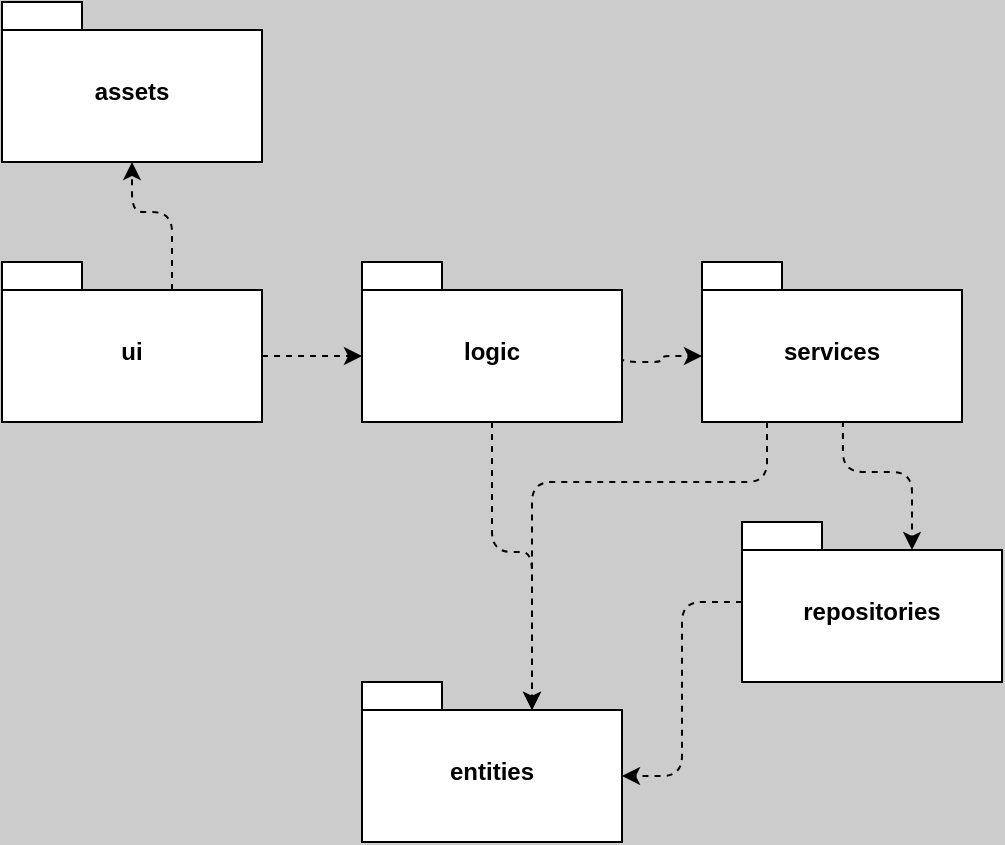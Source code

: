 <mxfile>
    <diagram id="hD7G0Utw7bPjXef6qXVz" name="Page-1">
        <mxGraphModel dx="399" dy="430" grid="1" gridSize="10" guides="1" tooltips="1" connect="1" arrows="1" fold="1" page="1" pageScale="1" pageWidth="850" pageHeight="1100" background="#CCCCCC" math="0" shadow="0">
            <root>
                <mxCell id="0"/>
                <mxCell id="1" parent="0"/>
                <mxCell id="2" value="ui" style="shape=folder;fontStyle=1;spacingTop=10;tabWidth=40;tabHeight=14;tabPosition=left;html=1;whiteSpace=wrap;" parent="1" vertex="1">
                    <mxGeometry x="290" y="360" width="130" height="80" as="geometry"/>
                </mxCell>
                <mxCell id="4" value="logic" style="shape=folder;fontStyle=1;spacingTop=10;tabWidth=40;tabHeight=14;tabPosition=left;html=1;whiteSpace=wrap;" parent="1" vertex="1">
                    <mxGeometry x="470" y="360" width="130" height="80" as="geometry"/>
                </mxCell>
                <mxCell id="6" value="services" style="shape=folder;fontStyle=1;spacingTop=10;tabWidth=40;tabHeight=14;tabPosition=left;html=1;whiteSpace=wrap;" parent="1" vertex="1">
                    <mxGeometry x="640" y="360" width="130" height="80" as="geometry"/>
                </mxCell>
                <mxCell id="7" value="repositories" style="shape=folder;fontStyle=1;spacingTop=10;tabWidth=40;tabHeight=14;tabPosition=left;html=1;whiteSpace=wrap;" parent="1" vertex="1">
                    <mxGeometry x="660" y="490" width="130" height="80" as="geometry"/>
                </mxCell>
                <mxCell id="8" value="entities" style="shape=folder;fontStyle=1;spacingTop=10;tabWidth=40;tabHeight=14;tabPosition=left;html=1;whiteSpace=wrap;" parent="1" vertex="1">
                    <mxGeometry x="470" y="570" width="130" height="80" as="geometry"/>
                </mxCell>
                <mxCell id="9" value="assets" style="shape=folder;fontStyle=1;spacingTop=10;tabWidth=40;tabHeight=14;tabPosition=left;html=1;whiteSpace=wrap;" parent="1" vertex="1">
                    <mxGeometry x="290" y="230" width="130" height="80" as="geometry"/>
                </mxCell>
                <mxCell id="10" value="" style="endArrow=classic;html=1;dashed=1;edgeStyle=orthogonalEdgeStyle;exitX=0;exitY=0;exitDx=85;exitDy=14;exitPerimeter=0;entryX=0.5;entryY=1;entryDx=0;entryDy=0;entryPerimeter=0;" parent="1" source="2" target="9" edge="1">
                    <mxGeometry width="50" height="50" relative="1" as="geometry">
                        <mxPoint x="320" y="460" as="sourcePoint"/>
                        <mxPoint x="370" y="410" as="targetPoint"/>
                    </mxGeometry>
                </mxCell>
                <mxCell id="11" value="" style="endArrow=classic;html=1;dashed=1;edgeStyle=orthogonalEdgeStyle;exitX=0;exitY=0;exitDx=130;exitDy=47;exitPerimeter=0;entryX=0;entryY=0;entryDx=0;entryDy=47;entryPerimeter=0;" parent="1" source="2" target="4" edge="1">
                    <mxGeometry width="50" height="50" relative="1" as="geometry">
                        <mxPoint x="385" y="384" as="sourcePoint"/>
                        <mxPoint x="365" y="320" as="targetPoint"/>
                    </mxGeometry>
                </mxCell>
                <mxCell id="12" value="" style="endArrow=classic;html=1;dashed=1;edgeStyle=orthogonalEdgeStyle;exitX=0;exitY=0;exitDx=130;exitDy=47;exitPerimeter=0;entryX=0;entryY=0;entryDx=0;entryDy=47;entryPerimeter=0;" parent="1" source="4" target="6" edge="1">
                    <mxGeometry width="50" height="50" relative="1" as="geometry">
                        <mxPoint x="430" y="417" as="sourcePoint"/>
                        <mxPoint x="480" y="417" as="targetPoint"/>
                        <Array as="points">
                            <mxPoint x="600" y="410"/>
                            <mxPoint x="620" y="410"/>
                            <mxPoint x="620" y="407"/>
                        </Array>
                    </mxGeometry>
                </mxCell>
                <mxCell id="13" value="" style="endArrow=classic;html=1;dashed=1;edgeStyle=orthogonalEdgeStyle;exitX=0.542;exitY=0.994;exitDx=0;exitDy=0;exitPerimeter=0;entryX=0;entryY=0;entryDx=85;entryDy=14;entryPerimeter=0;" parent="1" source="6" target="7" edge="1">
                    <mxGeometry width="50" height="50" relative="1" as="geometry">
                        <mxPoint x="430" y="417" as="sourcePoint"/>
                        <mxPoint x="480" y="417" as="targetPoint"/>
                    </mxGeometry>
                </mxCell>
                <mxCell id="14" style="edgeStyle=orthogonalEdgeStyle;html=1;exitX=0.5;exitY=1;exitDx=0;exitDy=0;exitPerimeter=0;entryX=0;entryY=0;entryDx=85;entryDy=14;entryPerimeter=0;dashed=1;" parent="1" source="4" target="8" edge="1">
                    <mxGeometry relative="1" as="geometry"/>
                </mxCell>
                <mxCell id="15" style="edgeStyle=orthogonalEdgeStyle;html=1;entryX=0;entryY=0;entryDx=130;entryDy=47;entryPerimeter=0;dashed=1;" parent="1" source="7" target="8" edge="1">
                    <mxGeometry relative="1" as="geometry"/>
                </mxCell>
                <mxCell id="16" style="edgeStyle=orthogonalEdgeStyle;html=1;entryX=0;entryY=0;entryDx=85;entryDy=14;entryPerimeter=0;dashed=1;exitX=0.25;exitY=1;exitDx=0;exitDy=0;exitPerimeter=0;" parent="1" source="6" target="8" edge="1">
                    <mxGeometry relative="1" as="geometry">
                        <Array as="points">
                            <mxPoint x="673" y="470"/>
                            <mxPoint x="555" y="470"/>
                        </Array>
                    </mxGeometry>
                </mxCell>
            </root>
        </mxGraphModel>
    </diagram>
</mxfile>
